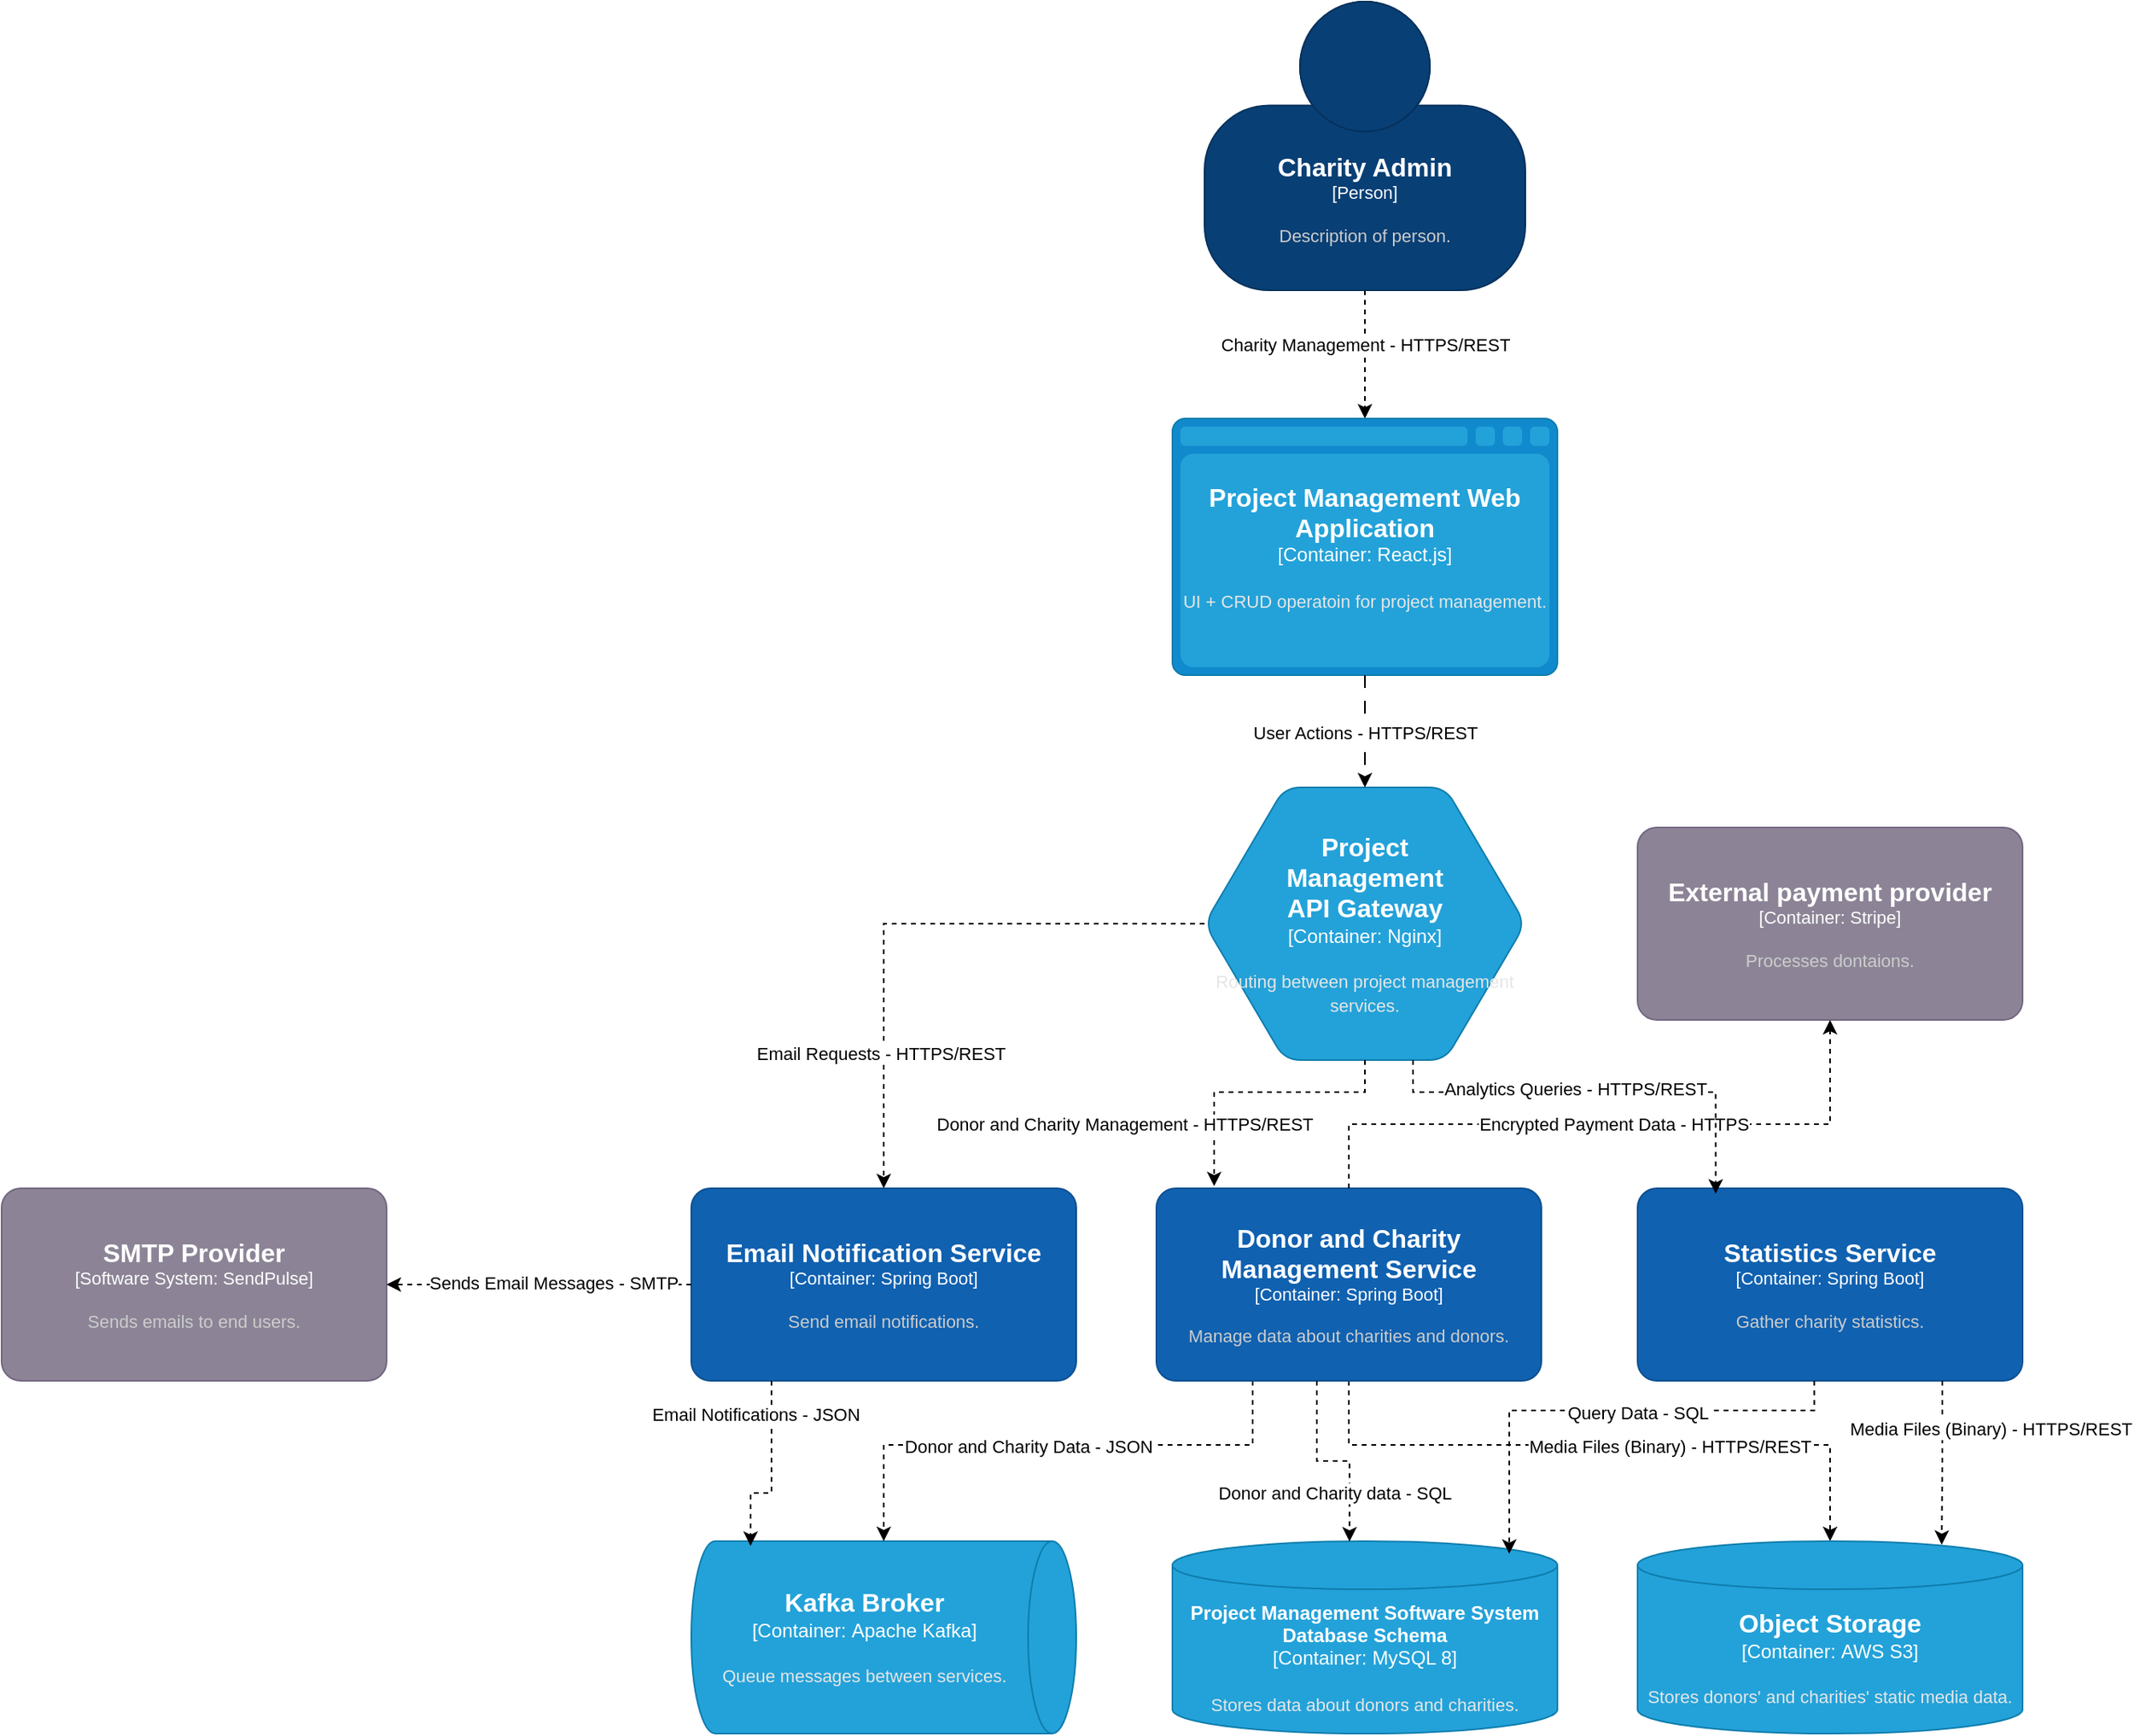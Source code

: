 <mxfile version="24.9.0">
  <diagram name="Page-1" id="keUKzYsI9RVDwh2JuuE4">
    <mxGraphModel dx="1987" dy="726" grid="1" gridSize="10" guides="1" tooltips="1" connect="1" arrows="1" fold="1" page="1" pageScale="1" pageWidth="850" pageHeight="1100" math="0" shadow="0">
      <root>
        <mxCell id="0" />
        <mxCell id="1" parent="0" />
        <mxCell id="L2RF3udGC4X2GpVjZguj-7" value="" style="edgeStyle=orthogonalEdgeStyle;rounded=0;orthogonalLoop=1;jettySize=auto;html=1;dashed=1;" edge="1" parent="1" source="L2RF3udGC4X2GpVjZguj-1" target="L2RF3udGC4X2GpVjZguj-3">
          <mxGeometry relative="1" as="geometry">
            <Array as="points">
              <mxPoint x="440" y="370" />
              <mxPoint x="440" y="370" />
            </Array>
          </mxGeometry>
        </mxCell>
        <mxCell id="L2RF3udGC4X2GpVjZguj-8" value="Charity Management - HTTPS/REST" style="edgeLabel;html=1;align=center;verticalAlign=middle;resizable=0;points=[];fontFamily=Helvetica;fontSize=11;fontColor=default;labelBackgroundColor=default;" vertex="1" connectable="0" parent="L2RF3udGC4X2GpVjZguj-7">
          <mxGeometry x="-0.159" relative="1" as="geometry">
            <mxPoint as="offset" />
          </mxGeometry>
        </mxCell>
        <object placeholders="1" c4Name="Charity Admin" c4Type="Person" c4Description="Description of person." label="&lt;font style=&quot;font-size: 16px&quot;&gt;&lt;b&gt;%c4Name%&lt;/b&gt;&lt;/font&gt;&lt;div&gt;[%c4Type%]&lt;/div&gt;&lt;br&gt;&lt;div&gt;&lt;font style=&quot;font-size: 11px&quot;&gt;&lt;font color=&quot;#cccccc&quot;&gt;%c4Description%&lt;/font&gt;&lt;/div&gt;" id="L2RF3udGC4X2GpVjZguj-1">
          <mxCell style="html=1;fontSize=11;dashed=0;whiteSpace=wrap;fillColor=#083F75;strokeColor=#06315C;fontColor=#ffffff;shape=mxgraph.c4.person2;align=center;metaEdit=1;points=[[0.5,0,0],[1,0.5,0],[1,0.75,0],[0.75,1,0],[0.5,1,0],[0.25,1,0],[0,0.75,0],[0,0.5,0]];resizable=0;" vertex="1" parent="1">
            <mxGeometry x="340" y="110" width="200" height="180" as="geometry" />
          </mxCell>
        </object>
        <object placeholders="1" c4Name="Project &#xa;Management &#xa;API Gateway" c4Type="Container" c4Technology="Nginx" c4Description="Routing between project management services." label="&lt;font style=&quot;font-size: 16px&quot;&gt;&lt;b&gt;%c4Name%&lt;/b&gt;&lt;/font&gt;&lt;div&gt;[%c4Type%:&amp;nbsp;%c4Technology%]&lt;/div&gt;&lt;br&gt;&lt;div&gt;&lt;font style=&quot;font-size: 11px&quot;&gt;&lt;font color=&quot;#E6E6E6&quot;&gt;%c4Description%&lt;/font&gt;&lt;/div&gt;" id="L2RF3udGC4X2GpVjZguj-2">
          <mxCell style="shape=hexagon;size=50;perimeter=hexagonPerimeter2;whiteSpace=wrap;html=1;fixedSize=1;rounded=1;labelBackgroundColor=none;fillColor=#23A2D9;fontSize=12;fontColor=#ffffff;align=center;strokeColor=#0E7DAD;metaEdit=1;points=[[0.5,0,0],[1,0.25,0],[1,0.5,0],[1,0.75,0],[0.5,1,0],[0,0.75,0],[0,0.5,0],[0,0.25,0]];resizable=0;" vertex="1" parent="1">
            <mxGeometry x="340" y="600" width="200" height="170" as="geometry" />
          </mxCell>
        </object>
        <object placeholders="1" c4Name="Project Management Web Application" c4Type="Container" c4Technology="React.js" c4Description="UI + CRUD operatoin for project management." label="&lt;font style=&quot;font-size: 16px&quot;&gt;&lt;b&gt;%c4Name%&lt;/b&gt;&lt;/font&gt;&lt;div&gt;[%c4Type%:&amp;nbsp;%c4Technology%]&lt;/div&gt;&lt;br&gt;&lt;div&gt;&lt;font style=&quot;font-size: 11px&quot;&gt;&lt;font color=&quot;#E6E6E6&quot;&gt;%c4Description%&lt;/font&gt;&lt;/div&gt;" id="L2RF3udGC4X2GpVjZguj-3">
          <mxCell style="shape=mxgraph.c4.webBrowserContainer2;whiteSpace=wrap;html=1;boundedLbl=1;rounded=0;labelBackgroundColor=none;strokeColor=#118ACD;fillColor=#23A2D9;strokeColor=#118ACD;strokeColor2=#0E7DAD;fontSize=12;fontColor=#ffffff;align=center;metaEdit=1;points=[[0.5,0,0],[1,0.25,0],[1,0.5,0],[1,0.75,0],[0.5,1,0],[0,0.75,0],[0,0.5,0],[0,0.25,0]];resizable=0;" vertex="1" parent="1">
            <mxGeometry x="320" y="370" width="240" height="160" as="geometry" />
          </mxCell>
        </object>
        <mxCell id="L2RF3udGC4X2GpVjZguj-4" style="edgeStyle=orthogonalEdgeStyle;rounded=0;orthogonalLoop=1;jettySize=auto;html=1;entryX=0.5;entryY=0;entryDx=0;entryDy=0;entryPerimeter=0;dashed=1;dashPattern=8 8;" edge="1" parent="1" source="L2RF3udGC4X2GpVjZguj-3" target="L2RF3udGC4X2GpVjZguj-2">
          <mxGeometry relative="1" as="geometry" />
        </mxCell>
        <mxCell id="L2RF3udGC4X2GpVjZguj-6" value="User Actions - HTTPS/REST" style="edgeLabel;html=1;align=center;verticalAlign=middle;resizable=0;points=[];" vertex="1" connectable="0" parent="L2RF3udGC4X2GpVjZguj-4">
          <mxGeometry x="0.008" relative="1" as="geometry">
            <mxPoint as="offset" />
          </mxGeometry>
        </mxCell>
        <object placeholders="1" c4Name="Email Notification Service" c4Type="Container: Spring Boot" c4Description="Send email notifications." label="&lt;font style=&quot;font-size: 16px&quot;&gt;&lt;b&gt;%c4Name%&lt;/b&gt;&lt;/font&gt;&lt;div&gt;[%c4Type%]&lt;/div&gt;&lt;br&gt;&lt;div&gt;&lt;font style=&quot;font-size: 11px&quot;&gt;&lt;font color=&quot;#cccccc&quot;&gt;%c4Description%&lt;/font&gt;&lt;/div&gt;" id="L2RF3udGC4X2GpVjZguj-9">
          <mxCell style="rounded=1;whiteSpace=wrap;html=1;labelBackgroundColor=none;fillColor=#1061B0;fontColor=#ffffff;align=center;arcSize=10;strokeColor=#0D5091;metaEdit=1;resizable=0;points=[[0.25,0,0],[0.5,0,0],[0.75,0,0],[1,0.25,0],[1,0.5,0],[1,0.75,0],[0.75,1,0],[0.5,1,0],[0.25,1,0],[0,0.75,0],[0,0.5,0],[0,0.25,0]];fontFamily=Helvetica;fontSize=11;" vertex="1" parent="1">
            <mxGeometry x="20" y="850" width="240" height="120" as="geometry" />
          </mxCell>
        </object>
        <mxCell id="L2RF3udGC4X2GpVjZguj-10" style="edgeStyle=orthogonalEdgeStyle;shape=connector;rounded=0;orthogonalLoop=1;jettySize=auto;html=1;entryX=0.5;entryY=0;entryDx=0;entryDy=0;entryPerimeter=0;dashed=1;strokeColor=default;align=center;verticalAlign=middle;fontFamily=Helvetica;fontSize=11;fontColor=default;labelBackgroundColor=default;endArrow=classic;" edge="1" parent="1" source="L2RF3udGC4X2GpVjZguj-2" target="L2RF3udGC4X2GpVjZguj-9">
          <mxGeometry relative="1" as="geometry" />
        </mxCell>
        <mxCell id="L2RF3udGC4X2GpVjZguj-11" value="Email Requests - HTTPS/REST" style="edgeLabel;html=1;align=center;verticalAlign=middle;resizable=0;points=[];fontFamily=Helvetica;fontSize=11;fontColor=default;labelBackgroundColor=default;" vertex="1" connectable="0" parent="L2RF3udGC4X2GpVjZguj-10">
          <mxGeometry x="0.54" y="-2" relative="1" as="geometry">
            <mxPoint as="offset" />
          </mxGeometry>
        </mxCell>
        <object placeholders="1" c4Name="SMTP Provider" c4Type="Software System: SendPulse" c4Description="Sends emails to end users." label="&lt;font style=&quot;font-size: 16px&quot;&gt;&lt;b&gt;%c4Name%&lt;/b&gt;&lt;/font&gt;&lt;div&gt;[%c4Type%]&lt;/div&gt;&lt;br&gt;&lt;div&gt;&lt;font style=&quot;font-size: 11px&quot;&gt;&lt;font color=&quot;#cccccc&quot;&gt;%c4Description%&lt;/font&gt;&lt;/div&gt;" id="L2RF3udGC4X2GpVjZguj-12">
          <mxCell style="rounded=1;whiteSpace=wrap;html=1;labelBackgroundColor=none;fillColor=#8C8496;fontColor=#ffffff;align=center;arcSize=10;strokeColor=#736782;metaEdit=1;resizable=0;points=[[0.25,0,0],[0.5,0,0],[0.75,0,0],[1,0.25,0],[1,0.5,0],[1,0.75,0],[0.75,1,0],[0.5,1,0],[0.25,1,0],[0,0.75,0],[0,0.5,0],[0,0.25,0]];fontFamily=Helvetica;fontSize=11;" vertex="1" parent="1">
            <mxGeometry x="-410" y="850" width="240" height="120" as="geometry" />
          </mxCell>
        </object>
        <mxCell id="L2RF3udGC4X2GpVjZguj-13" style="edgeStyle=orthogonalEdgeStyle;shape=connector;rounded=0;orthogonalLoop=1;jettySize=auto;html=1;entryX=1;entryY=0.5;entryDx=0;entryDy=0;entryPerimeter=0;dashed=1;strokeColor=default;align=center;verticalAlign=middle;fontFamily=Helvetica;fontSize=11;fontColor=default;labelBackgroundColor=default;endArrow=classic;" edge="1" parent="1" source="L2RF3udGC4X2GpVjZguj-9" target="L2RF3udGC4X2GpVjZguj-12">
          <mxGeometry relative="1" as="geometry">
            <Array as="points">
              <mxPoint x="-130" y="910" />
              <mxPoint x="-130" y="910" />
            </Array>
          </mxGeometry>
        </mxCell>
        <mxCell id="L2RF3udGC4X2GpVjZguj-15" value="Sends Email Messages - SMTP" style="edgeLabel;html=1;align=center;verticalAlign=middle;resizable=0;points=[];fontFamily=Helvetica;fontSize=11;fontColor=default;labelBackgroundColor=default;" vertex="1" connectable="0" parent="L2RF3udGC4X2GpVjZguj-13">
          <mxGeometry x="-0.091" y="-1" relative="1" as="geometry">
            <mxPoint as="offset" />
          </mxGeometry>
        </mxCell>
        <object placeholders="1" c4Name="Statistics Service" c4Type="Container: Spring Boot" c4Description="Gather charity statistics." label="&lt;font style=&quot;font-size: 16px&quot;&gt;&lt;b&gt;%c4Name%&lt;/b&gt;&lt;/font&gt;&lt;div&gt;[%c4Type%]&lt;/div&gt;&lt;br&gt;&lt;div&gt;&lt;font style=&quot;font-size: 11px&quot;&gt;&lt;font color=&quot;#cccccc&quot;&gt;%c4Description%&lt;/font&gt;&lt;/div&gt;" id="L2RF3udGC4X2GpVjZguj-16">
          <mxCell style="rounded=1;whiteSpace=wrap;html=1;labelBackgroundColor=none;fillColor=#1061B0;fontColor=#ffffff;align=center;arcSize=10;strokeColor=#0D5091;metaEdit=1;resizable=0;points=[[0.25,0,0],[0.5,0,0],[0.75,0,0],[1,0.25,0],[1,0.5,0],[1,0.75,0],[0.75,1,0],[0.5,1,0],[0.25,1,0],[0,0.75,0],[0,0.5,0],[0,0.25,0]];fontFamily=Helvetica;fontSize=11;" vertex="1" parent="1">
            <mxGeometry x="610" y="850" width="240" height="120" as="geometry" />
          </mxCell>
        </object>
        <object placeholders="1" c4Name="Kafka Broker" c4Type="Container" c4Technology="Apache Kafka" c4Description="Queue messages between services." label="&lt;font style=&quot;font-size: 16px&quot;&gt;&lt;b&gt;%c4Name%&lt;/b&gt;&lt;/font&gt;&lt;div&gt;[%c4Type%:&amp;nbsp;%c4Technology%]&lt;/div&gt;&lt;br&gt;&lt;div&gt;&lt;font style=&quot;font-size: 11px&quot;&gt;&lt;font color=&quot;#E6E6E6&quot;&gt;%c4Description%&lt;/font&gt;&lt;/div&gt;" id="L2RF3udGC4X2GpVjZguj-17">
          <mxCell style="shape=cylinder3;size=15;direction=south;whiteSpace=wrap;html=1;boundedLbl=1;rounded=0;labelBackgroundColor=none;fillColor=#23A2D9;fontSize=12;fontColor=#ffffff;align=center;strokeColor=#0E7DAD;metaEdit=1;points=[[0.5,0,0],[1,0.25,0],[1,0.5,0],[1,0.75,0],[0.5,1,0],[0,0.75,0],[0,0.5,0],[0,0.25,0]];resizable=0;fontFamily=Helvetica;" vertex="1" parent="1">
            <mxGeometry x="20" y="1070" width="240" height="120" as="geometry" />
          </mxCell>
        </object>
        <mxCell id="L2RF3udGC4X2GpVjZguj-27" style="edgeStyle=orthogonalEdgeStyle;shape=connector;rounded=0;orthogonalLoop=1;jettySize=auto;html=1;dashed=1;strokeColor=default;align=center;verticalAlign=middle;fontFamily=Helvetica;fontSize=11;fontColor=default;labelBackgroundColor=default;endArrow=classic;" edge="1" parent="1" source="L2RF3udGC4X2GpVjZguj-18" target="L2RF3udGC4X2GpVjZguj-20">
          <mxGeometry relative="1" as="geometry">
            <Array as="points">
              <mxPoint x="430" y="1010" />
              <mxPoint x="730" y="1010" />
            </Array>
          </mxGeometry>
        </mxCell>
        <mxCell id="L2RF3udGC4X2GpVjZguj-28" value="Media Files (Binary) - HTTPS/REST" style="edgeLabel;html=1;align=center;verticalAlign=middle;resizable=0;points=[];fontFamily=Helvetica;fontSize=11;fontColor=default;labelBackgroundColor=default;" vertex="1" connectable="0" parent="L2RF3udGC4X2GpVjZguj-27">
          <mxGeometry x="0.086" y="-1" relative="1" as="geometry">
            <mxPoint x="23" as="offset" />
          </mxGeometry>
        </mxCell>
        <mxCell id="L2RF3udGC4X2GpVjZguj-32" style="edgeStyle=orthogonalEdgeStyle;shape=connector;rounded=0;orthogonalLoop=1;jettySize=auto;html=1;dashed=1;strokeColor=default;align=center;verticalAlign=middle;fontFamily=Helvetica;fontSize=11;fontColor=default;labelBackgroundColor=default;endArrow=classic;" edge="1" parent="1" source="L2RF3udGC4X2GpVjZguj-18" target="L2RF3udGC4X2GpVjZguj-17">
          <mxGeometry relative="1" as="geometry">
            <Array as="points">
              <mxPoint x="370" y="1010" />
              <mxPoint x="140" y="1010" />
            </Array>
          </mxGeometry>
        </mxCell>
        <mxCell id="L2RF3udGC4X2GpVjZguj-33" value="Donor and Charity Data - JSON" style="edgeLabel;html=1;align=center;verticalAlign=middle;resizable=0;points=[];fontFamily=Helvetica;fontSize=11;fontColor=default;labelBackgroundColor=default;" vertex="1" connectable="0" parent="L2RF3udGC4X2GpVjZguj-32">
          <mxGeometry x="-0.016" y="1" relative="1" as="geometry">
            <mxPoint x="-18" as="offset" />
          </mxGeometry>
        </mxCell>
        <object placeholders="1" c4Name="Donor and Charity Management Service" c4Type="Container: Spring Boot" c4Description="Manage data about charities and donors." label="&lt;font style=&quot;font-size: 16px&quot;&gt;&lt;b&gt;%c4Name%&lt;/b&gt;&lt;/font&gt;&lt;div&gt;[%c4Type%]&lt;/div&gt;&lt;br&gt;&lt;div&gt;&lt;font style=&quot;font-size: 11px&quot;&gt;&lt;font color=&quot;#cccccc&quot;&gt;%c4Description%&lt;/font&gt;&lt;/div&gt;" id="L2RF3udGC4X2GpVjZguj-18">
          <mxCell style="rounded=1;whiteSpace=wrap;html=1;labelBackgroundColor=none;fillColor=#1061B0;fontColor=#ffffff;align=center;arcSize=10;strokeColor=#0D5091;metaEdit=1;resizable=0;points=[[0.25,0,0],[0.5,0,0],[0.75,0,0],[1,0.25,0],[1,0.5,0],[1,0.75,0],[0.75,1,0],[0.5,1,0],[0.25,1,0],[0,0.75,0],[0,0.5,0],[0,0.25,0]];fontFamily=Helvetica;fontSize=11;" vertex="1" parent="1">
            <mxGeometry x="310" y="850" width="240" height="120" as="geometry" />
          </mxCell>
        </object>
        <object placeholders="1" c4Name="Project Management Software System &#xa;Database Schema" c4Type="Container" c4Technology="MySQL 8" c4Description="Stores data about donors and charities." label="&lt;font style=&quot;font-size: 12px&quot;&gt;&lt;b&gt;%c4Name%&lt;/b&gt;&lt;/font&gt;&lt;div&gt;[%c4Type%:&amp;nbsp;%c4Technology%]&lt;/div&gt;&lt;br&gt;&lt;div&gt;&lt;font style=&quot;font-size: 11px&quot;&gt;&lt;font color=&quot;#E6E6E6&quot;&gt;%c4Description%&lt;/font&gt;&lt;/div&gt;" id="L2RF3udGC4X2GpVjZguj-19">
          <mxCell style="shape=cylinder3;size=15;whiteSpace=wrap;html=1;boundedLbl=1;rounded=0;labelBackgroundColor=none;fillColor=#23A2D9;fontSize=12;fontColor=#ffffff;align=center;strokeColor=#0E7DAD;metaEdit=1;points=[[0.5,0,0],[1,0.25,0],[1,0.5,0],[1,0.75,0],[0.5,1,0],[0,0.75,0],[0,0.5,0],[0,0.25,0]];resizable=0;fontFamily=Helvetica;" vertex="1" parent="1">
            <mxGeometry x="320" y="1070" width="240" height="120" as="geometry" />
          </mxCell>
        </object>
        <object placeholders="1" c4Name="Object Storage" c4Type="Container" c4Technology="AWS S3" c4Description="Stores donors&#39; and charities&#39; static media data." label="&lt;font style=&quot;font-size: 16px&quot;&gt;&lt;b&gt;%c4Name%&lt;/b&gt;&lt;/font&gt;&lt;div&gt;[%c4Type%:&amp;nbsp;%c4Technology%]&lt;/div&gt;&lt;br&gt;&lt;div&gt;&lt;font style=&quot;font-size: 11px&quot;&gt;&lt;font color=&quot;#E6E6E6&quot;&gt;%c4Description%&lt;/font&gt;&lt;/div&gt;" id="L2RF3udGC4X2GpVjZguj-20">
          <mxCell style="shape=cylinder3;size=15;whiteSpace=wrap;html=1;boundedLbl=1;rounded=0;labelBackgroundColor=none;fillColor=#23A2D9;fontSize=12;fontColor=#ffffff;align=center;strokeColor=#0E7DAD;metaEdit=1;points=[[0.5,0,0],[1,0.25,0],[1,0.5,0],[1,0.75,0],[0.5,1,0],[0,0.75,0],[0,0.5,0],[0,0.25,0]];resizable=0;fontFamily=Helvetica;" vertex="1" parent="1">
            <mxGeometry x="610" y="1070" width="240" height="120" as="geometry" />
          </mxCell>
        </object>
        <mxCell id="L2RF3udGC4X2GpVjZguj-21" style="edgeStyle=orthogonalEdgeStyle;shape=connector;rounded=0;orthogonalLoop=1;jettySize=auto;html=1;entryX=0.46;entryY=0.002;entryDx=0;entryDy=0;entryPerimeter=0;dashed=1;strokeColor=default;align=center;verticalAlign=middle;fontFamily=Helvetica;fontSize=11;fontColor=default;labelBackgroundColor=default;endArrow=classic;" edge="1" parent="1" source="L2RF3udGC4X2GpVjZguj-18" target="L2RF3udGC4X2GpVjZguj-19">
          <mxGeometry relative="1" as="geometry">
            <Array as="points">
              <mxPoint x="410" y="1020" />
              <mxPoint x="430" y="1020" />
            </Array>
          </mxGeometry>
        </mxCell>
        <mxCell id="L2RF3udGC4X2GpVjZguj-22" value="Donor and Charity data - SQL" style="edgeLabel;html=1;align=center;verticalAlign=middle;resizable=0;points=[];fontFamily=Helvetica;fontSize=11;fontColor=default;labelBackgroundColor=default;" vertex="1" connectable="0" parent="L2RF3udGC4X2GpVjZguj-21">
          <mxGeometry x="-0.013" y="-1" relative="1" as="geometry">
            <mxPoint x="1" y="19" as="offset" />
          </mxGeometry>
        </mxCell>
        <mxCell id="L2RF3udGC4X2GpVjZguj-25" style="edgeStyle=orthogonalEdgeStyle;shape=connector;rounded=0;orthogonalLoop=1;jettySize=auto;html=1;entryX=0.902;entryY=0.079;entryDx=0;entryDy=0;entryPerimeter=0;dashed=1;strokeColor=default;align=center;verticalAlign=middle;fontFamily=Helvetica;fontSize=11;fontColor=default;labelBackgroundColor=default;endArrow=classic;exitX=0.486;exitY=1.013;exitDx=0;exitDy=0;exitPerimeter=0;" edge="1" parent="1">
          <mxGeometry relative="1" as="geometry">
            <mxPoint x="720.16" y="970" as="sourcePoint" />
            <mxPoint x="530" y="1077.92" as="targetPoint" />
            <Array as="points">
              <mxPoint x="720.52" y="988.44" />
              <mxPoint x="530.52" y="988.44" />
            </Array>
          </mxGeometry>
        </mxCell>
        <mxCell id="L2RF3udGC4X2GpVjZguj-26" value="Query Data - SQL" style="edgeLabel;html=1;align=center;verticalAlign=middle;resizable=0;points=[];fontFamily=Helvetica;fontSize=11;fontColor=default;labelBackgroundColor=default;" vertex="1" connectable="0" parent="L2RF3udGC4X2GpVjZguj-25">
          <mxGeometry x="0.12" y="1" relative="1" as="geometry">
            <mxPoint x="38" as="offset" />
          </mxGeometry>
        </mxCell>
        <mxCell id="L2RF3udGC4X2GpVjZguj-29" style="edgeStyle=orthogonalEdgeStyle;shape=connector;rounded=0;orthogonalLoop=1;jettySize=auto;html=1;entryX=0.79;entryY=0.019;entryDx=0;entryDy=0;entryPerimeter=0;dashed=1;strokeColor=default;align=center;verticalAlign=middle;fontFamily=Helvetica;fontSize=11;fontColor=default;labelBackgroundColor=default;endArrow=classic;" edge="1" parent="1" source="L2RF3udGC4X2GpVjZguj-16" target="L2RF3udGC4X2GpVjZguj-20">
          <mxGeometry relative="1" as="geometry">
            <Array as="points">
              <mxPoint x="800" y="1020" />
              <mxPoint x="800" y="1020" />
            </Array>
          </mxGeometry>
        </mxCell>
        <mxCell id="L2RF3udGC4X2GpVjZguj-30" value="Media Files (Binary) - HTTPS/REST" style="edgeLabel;html=1;align=center;verticalAlign=middle;resizable=0;points=[];fontFamily=Helvetica;fontSize=11;fontColor=default;labelBackgroundColor=default;" vertex="1" connectable="0" parent="L2RF3udGC4X2GpVjZguj-29">
          <mxGeometry x="-0.336" relative="1" as="geometry">
            <mxPoint x="30" y="-4" as="offset" />
          </mxGeometry>
        </mxCell>
        <mxCell id="L2RF3udGC4X2GpVjZguj-34" style="edgeStyle=orthogonalEdgeStyle;shape=connector;rounded=0;orthogonalLoop=1;jettySize=auto;html=1;entryX=0.025;entryY=0.846;entryDx=0;entryDy=0;entryPerimeter=0;dashed=1;strokeColor=default;align=center;verticalAlign=middle;fontFamily=Helvetica;fontSize=11;fontColor=default;labelBackgroundColor=default;endArrow=classic;" edge="1" parent="1" source="L2RF3udGC4X2GpVjZguj-9" target="L2RF3udGC4X2GpVjZguj-17">
          <mxGeometry relative="1" as="geometry">
            <Array as="points">
              <mxPoint x="70" y="1040" />
              <mxPoint x="57" y="1040" />
            </Array>
          </mxGeometry>
        </mxCell>
        <mxCell id="L2RF3udGC4X2GpVjZguj-35" value="Email Notifications - JSON" style="edgeLabel;html=1;align=center;verticalAlign=middle;resizable=0;points=[];fontFamily=Helvetica;fontSize=11;fontColor=default;labelBackgroundColor=default;" vertex="1" connectable="0" parent="L2RF3udGC4X2GpVjZguj-34">
          <mxGeometry x="-0.556" y="1" relative="1" as="geometry">
            <mxPoint x="-11" y="-5" as="offset" />
          </mxGeometry>
        </mxCell>
        <object placeholders="1" c4Name="External payment provider" c4Type="Container: Stripe" c4Description="Processes dontaions." label="&lt;font style=&quot;font-size: 16px&quot;&gt;&lt;b&gt;%c4Name%&lt;/b&gt;&lt;/font&gt;&lt;div&gt;[%c4Type%]&lt;/div&gt;&lt;br&gt;&lt;div&gt;&lt;font style=&quot;font-size: 11px&quot;&gt;&lt;font color=&quot;#cccccc&quot;&gt;%c4Description%&lt;/font&gt;&lt;/div&gt;" id="L2RF3udGC4X2GpVjZguj-41">
          <mxCell style="rounded=1;whiteSpace=wrap;html=1;labelBackgroundColor=none;fillColor=#8C8496;fontColor=#ffffff;align=center;arcSize=10;strokeColor=#736782;metaEdit=1;resizable=0;points=[[0.25,0,0],[0.5,0,0],[0.75,0,0],[1,0.25,0],[1,0.5,0],[1,0.75,0],[0.75,1,0],[0.5,1,0],[0.25,1,0],[0,0.75,0],[0,0.5,0],[0,0.25,0]];fontFamily=Helvetica;fontSize=11;" vertex="1" parent="1">
            <mxGeometry x="610" y="625" width="240" height="120" as="geometry" />
          </mxCell>
        </object>
        <mxCell id="L2RF3udGC4X2GpVjZguj-42" style="edgeStyle=orthogonalEdgeStyle;shape=connector;rounded=0;orthogonalLoop=1;jettySize=auto;html=1;entryX=0.5;entryY=1;entryDx=0;entryDy=0;entryPerimeter=0;dashed=1;strokeColor=default;align=center;verticalAlign=middle;fontFamily=Helvetica;fontSize=11;fontColor=default;labelBackgroundColor=default;endArrow=classic;" edge="1" parent="1" source="L2RF3udGC4X2GpVjZguj-18" target="L2RF3udGC4X2GpVjZguj-41">
          <mxGeometry relative="1" as="geometry">
            <Array as="points">
              <mxPoint x="430" y="810" />
              <mxPoint x="730" y="810" />
            </Array>
          </mxGeometry>
        </mxCell>
        <mxCell id="L2RF3udGC4X2GpVjZguj-43" value="Encrypted Payment Data - HTTPS" style="edgeLabel;html=1;align=center;verticalAlign=middle;resizable=0;points=[];fontFamily=Helvetica;fontSize=11;fontColor=default;labelBackgroundColor=default;" vertex="1" connectable="0" parent="L2RF3udGC4X2GpVjZguj-42">
          <mxGeometry x="0.011" relative="1" as="geometry">
            <mxPoint as="offset" />
          </mxGeometry>
        </mxCell>
        <mxCell id="L2RF3udGC4X2GpVjZguj-44" style="edgeStyle=orthogonalEdgeStyle;shape=connector;rounded=0;orthogonalLoop=1;jettySize=auto;html=1;entryX=0.15;entryY=-0.011;entryDx=0;entryDy=0;entryPerimeter=0;dashed=1;strokeColor=default;align=center;verticalAlign=middle;fontFamily=Helvetica;fontSize=11;fontColor=default;labelBackgroundColor=default;endArrow=classic;" edge="1" parent="1" source="L2RF3udGC4X2GpVjZguj-2" target="L2RF3udGC4X2GpVjZguj-18">
          <mxGeometry relative="1" as="geometry">
            <Array as="points">
              <mxPoint x="440" y="790" />
              <mxPoint x="346" y="790" />
            </Array>
          </mxGeometry>
        </mxCell>
        <mxCell id="L2RF3udGC4X2GpVjZguj-45" value="Donor and Charity Management - HTTPS/REST" style="edgeLabel;html=1;align=center;verticalAlign=middle;resizable=0;points=[];fontFamily=Helvetica;fontSize=11;fontColor=default;labelBackgroundColor=default;" vertex="1" connectable="0" parent="L2RF3udGC4X2GpVjZguj-44">
          <mxGeometry x="0.598" y="-2" relative="1" as="geometry">
            <mxPoint x="-54" y="-4" as="offset" />
          </mxGeometry>
        </mxCell>
        <mxCell id="L2RF3udGC4X2GpVjZguj-46" style="edgeStyle=orthogonalEdgeStyle;shape=connector;rounded=0;orthogonalLoop=1;jettySize=auto;html=1;entryX=0.203;entryY=0.028;entryDx=0;entryDy=0;entryPerimeter=0;dashed=1;strokeColor=default;align=center;verticalAlign=middle;fontFamily=Helvetica;fontSize=11;fontColor=default;labelBackgroundColor=default;endArrow=classic;" edge="1" parent="1" source="L2RF3udGC4X2GpVjZguj-2" target="L2RF3udGC4X2GpVjZguj-16">
          <mxGeometry relative="1" as="geometry">
            <Array as="points">
              <mxPoint x="470" y="790" />
              <mxPoint x="659" y="790" />
            </Array>
          </mxGeometry>
        </mxCell>
        <mxCell id="L2RF3udGC4X2GpVjZguj-47" value="Analytics Queries - HTTPS/REST" style="edgeLabel;html=1;align=center;verticalAlign=middle;resizable=0;points=[];fontFamily=Helvetica;fontSize=11;fontColor=default;labelBackgroundColor=default;" vertex="1" connectable="0" parent="L2RF3udGC4X2GpVjZguj-46">
          <mxGeometry x="-0.113" y="2" relative="1" as="geometry">
            <mxPoint as="offset" />
          </mxGeometry>
        </mxCell>
      </root>
    </mxGraphModel>
  </diagram>
</mxfile>
